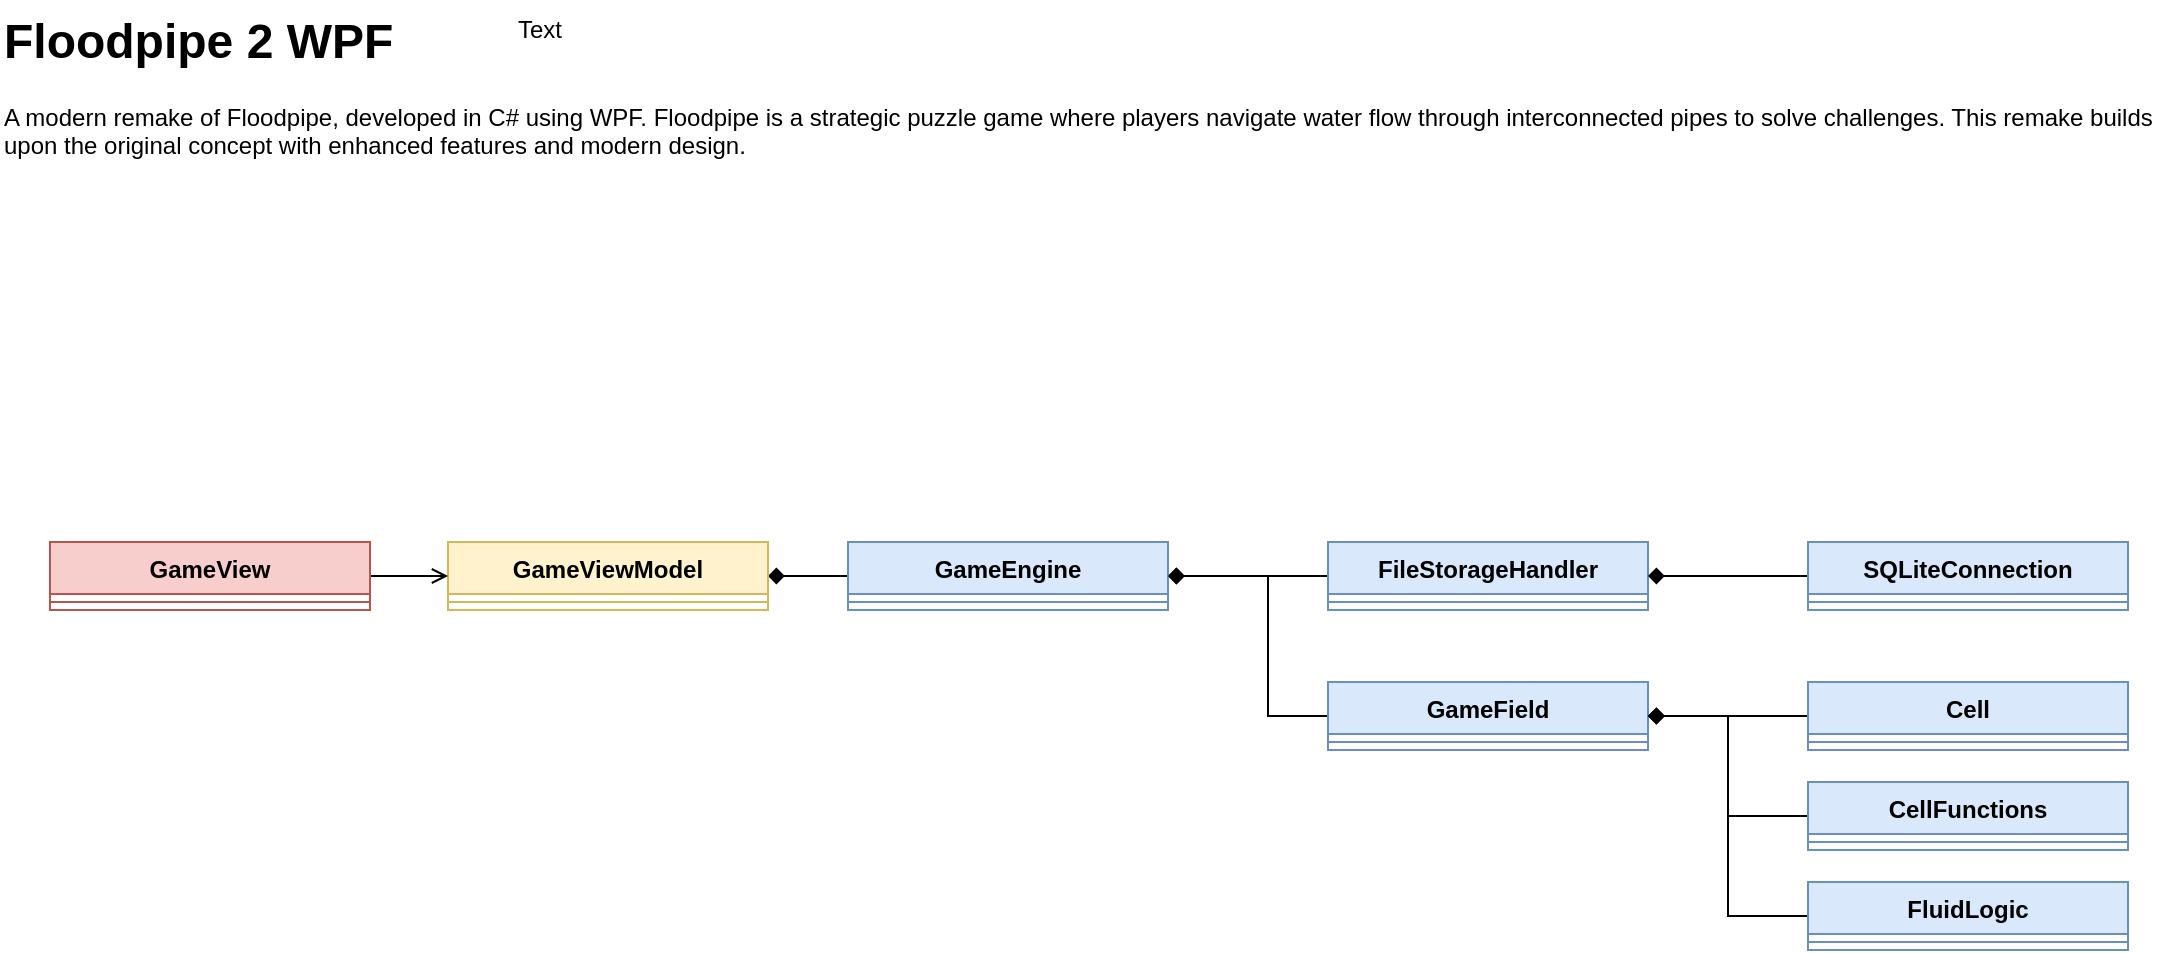 <mxfile version="24.8.2">
  <diagram name="Seite-1" id="x3OKeObT6cwDR5GEHmqI">
    <mxGraphModel dx="1195" dy="762" grid="1" gridSize="10" guides="1" tooltips="1" connect="1" arrows="1" fold="1" page="1" pageScale="1" pageWidth="1169" pageHeight="827" math="0" shadow="0">
      <root>
        <mxCell id="0" />
        <mxCell id="1" parent="0" />
        <mxCell id="aQWUqDMuQiKBiyQsWNQK-7" value="" style="edgeStyle=orthogonalEdgeStyle;rounded=0;orthogonalLoop=1;jettySize=auto;html=1;endArrow=none;endFill=0;startArrow=diamond;startFill=1;" edge="1" parent="1" source="aQWUqDMuQiKBiyQsWNQK-1" target="aQWUqDMuQiKBiyQsWNQK-5">
          <mxGeometry relative="1" as="geometry">
            <Array as="points">
              <mxPoint x="674" y="328" />
              <mxPoint x="674" y="398" />
            </Array>
          </mxGeometry>
        </mxCell>
        <mxCell id="aQWUqDMuQiKBiyQsWNQK-13" style="edgeStyle=orthogonalEdgeStyle;rounded=0;orthogonalLoop=1;jettySize=auto;html=1;endArrow=diamond;endFill=1;" edge="1" parent="1" source="aQWUqDMuQiKBiyQsWNQK-1" target="aQWUqDMuQiKBiyQsWNQK-11">
          <mxGeometry relative="1" as="geometry" />
        </mxCell>
        <mxCell id="aQWUqDMuQiKBiyQsWNQK-1" value="GameEngine" style="swimlane;fontStyle=1;align=center;verticalAlign=top;childLayout=stackLayout;horizontal=1;startSize=26;horizontalStack=0;resizeParent=1;resizeParentMax=0;resizeLast=0;collapsible=1;marginBottom=0;whiteSpace=wrap;html=1;fillColor=#dae8fc;strokeColor=#6c8ebf;" vertex="1" parent="1">
          <mxGeometry x="464" y="311" width="160" height="34" as="geometry" />
        </mxCell>
        <mxCell id="aQWUqDMuQiKBiyQsWNQK-3" value="" style="line;strokeWidth=1;fillColor=none;align=left;verticalAlign=middle;spacingTop=-1;spacingLeft=3;spacingRight=3;rotatable=0;labelPosition=right;points=[];portConstraint=eastwest;strokeColor=inherit;" vertex="1" parent="aQWUqDMuQiKBiyQsWNQK-1">
          <mxGeometry y="26" width="160" height="8" as="geometry" />
        </mxCell>
        <mxCell id="aQWUqDMuQiKBiyQsWNQK-5" value="GameField" style="swimlane;fontStyle=1;align=center;verticalAlign=top;childLayout=stackLayout;horizontal=1;startSize=26;horizontalStack=0;resizeParent=1;resizeParentMax=0;resizeLast=0;collapsible=1;marginBottom=0;whiteSpace=wrap;html=1;fillColor=#dae8fc;strokeColor=#6c8ebf;" vertex="1" parent="1">
          <mxGeometry x="704" y="381" width="160" height="34" as="geometry" />
        </mxCell>
        <mxCell id="aQWUqDMuQiKBiyQsWNQK-6" value="" style="line;strokeWidth=1;fillColor=none;align=left;verticalAlign=middle;spacingTop=-1;spacingLeft=3;spacingRight=3;rotatable=0;labelPosition=right;points=[];portConstraint=eastwest;strokeColor=inherit;" vertex="1" parent="aQWUqDMuQiKBiyQsWNQK-5">
          <mxGeometry y="26" width="160" height="8" as="geometry" />
        </mxCell>
        <mxCell id="aQWUqDMuQiKBiyQsWNQK-10" style="edgeStyle=orthogonalEdgeStyle;rounded=0;orthogonalLoop=1;jettySize=auto;html=1;endArrow=diamond;endFill=1;" edge="1" parent="1" source="aQWUqDMuQiKBiyQsWNQK-8" target="aQWUqDMuQiKBiyQsWNQK-1">
          <mxGeometry relative="1" as="geometry">
            <Array as="points">
              <mxPoint x="660" y="328" />
              <mxPoint x="660" y="328" />
            </Array>
          </mxGeometry>
        </mxCell>
        <mxCell id="aQWUqDMuQiKBiyQsWNQK-8" value="FileStorageHandler" style="swimlane;fontStyle=1;align=center;verticalAlign=top;childLayout=stackLayout;horizontal=1;startSize=26;horizontalStack=0;resizeParent=1;resizeParentMax=0;resizeLast=0;collapsible=1;marginBottom=0;whiteSpace=wrap;html=1;fillColor=#dae8fc;strokeColor=#6c8ebf;" vertex="1" parent="1">
          <mxGeometry x="704" y="311" width="160" height="34" as="geometry" />
        </mxCell>
        <mxCell id="aQWUqDMuQiKBiyQsWNQK-9" value="" style="line;strokeWidth=1;fillColor=none;align=left;verticalAlign=middle;spacingTop=-1;spacingLeft=3;spacingRight=3;rotatable=0;labelPosition=right;points=[];portConstraint=eastwest;strokeColor=inherit;" vertex="1" parent="aQWUqDMuQiKBiyQsWNQK-8">
          <mxGeometry y="26" width="160" height="8" as="geometry" />
        </mxCell>
        <mxCell id="aQWUqDMuQiKBiyQsWNQK-11" value="GameViewModel" style="swimlane;fontStyle=1;align=center;verticalAlign=top;childLayout=stackLayout;horizontal=1;startSize=26;horizontalStack=0;resizeParent=1;resizeParentMax=0;resizeLast=0;collapsible=1;marginBottom=0;whiteSpace=wrap;html=1;fillColor=#fff2cc;strokeColor=#d6b656;" vertex="1" parent="1">
          <mxGeometry x="264" y="311" width="160" height="34" as="geometry" />
        </mxCell>
        <mxCell id="aQWUqDMuQiKBiyQsWNQK-12" value="" style="line;strokeWidth=1;fillColor=none;align=left;verticalAlign=middle;spacingTop=-1;spacingLeft=3;spacingRight=3;rotatable=0;labelPosition=right;points=[];portConstraint=eastwest;strokeColor=inherit;" vertex="1" parent="aQWUqDMuQiKBiyQsWNQK-11">
          <mxGeometry y="26" width="160" height="8" as="geometry" />
        </mxCell>
        <mxCell id="aQWUqDMuQiKBiyQsWNQK-16" style="edgeStyle=orthogonalEdgeStyle;rounded=0;orthogonalLoop=1;jettySize=auto;html=1;endArrow=open;endFill=0;" edge="1" parent="1" source="aQWUqDMuQiKBiyQsWNQK-14" target="aQWUqDMuQiKBiyQsWNQK-11">
          <mxGeometry relative="1" as="geometry" />
        </mxCell>
        <mxCell id="aQWUqDMuQiKBiyQsWNQK-14" value="GameView" style="swimlane;fontStyle=1;align=center;verticalAlign=top;childLayout=stackLayout;horizontal=1;startSize=26;horizontalStack=0;resizeParent=1;resizeParentMax=0;resizeLast=0;collapsible=1;marginBottom=0;whiteSpace=wrap;html=1;fillColor=#f8cecc;strokeColor=#b85450;" vertex="1" parent="1">
          <mxGeometry x="65" y="311" width="160" height="34" as="geometry" />
        </mxCell>
        <mxCell id="aQWUqDMuQiKBiyQsWNQK-15" value="" style="line;strokeWidth=1;fillColor=none;align=left;verticalAlign=middle;spacingTop=-1;spacingLeft=3;spacingRight=3;rotatable=0;labelPosition=right;points=[];portConstraint=eastwest;strokeColor=inherit;" vertex="1" parent="aQWUqDMuQiKBiyQsWNQK-14">
          <mxGeometry y="26" width="160" height="8" as="geometry" />
        </mxCell>
        <mxCell id="aQWUqDMuQiKBiyQsWNQK-25" style="edgeStyle=orthogonalEdgeStyle;rounded=0;orthogonalLoop=1;jettySize=auto;html=1;endArrow=diamond;endFill=1;" edge="1" parent="1" source="aQWUqDMuQiKBiyQsWNQK-17" target="aQWUqDMuQiKBiyQsWNQK-5">
          <mxGeometry relative="1" as="geometry">
            <Array as="points">
              <mxPoint x="904" y="498" />
              <mxPoint x="904" y="398" />
            </Array>
          </mxGeometry>
        </mxCell>
        <mxCell id="aQWUqDMuQiKBiyQsWNQK-17" value="FluidLogic" style="swimlane;fontStyle=1;align=center;verticalAlign=top;childLayout=stackLayout;horizontal=1;startSize=26;horizontalStack=0;resizeParent=1;resizeParentMax=0;resizeLast=0;collapsible=1;marginBottom=0;whiteSpace=wrap;html=1;fillColor=#dae8fc;strokeColor=#6c8ebf;" vertex="1" parent="1">
          <mxGeometry x="944" y="481" width="160" height="34" as="geometry" />
        </mxCell>
        <mxCell id="aQWUqDMuQiKBiyQsWNQK-18" value="" style="line;strokeWidth=1;fillColor=none;align=left;verticalAlign=middle;spacingTop=-1;spacingLeft=3;spacingRight=3;rotatable=0;labelPosition=right;points=[];portConstraint=eastwest;strokeColor=inherit;" vertex="1" parent="aQWUqDMuQiKBiyQsWNQK-17">
          <mxGeometry y="26" width="160" height="8" as="geometry" />
        </mxCell>
        <mxCell id="aQWUqDMuQiKBiyQsWNQK-24" style="edgeStyle=orthogonalEdgeStyle;rounded=0;orthogonalLoop=1;jettySize=auto;html=1;endArrow=diamond;endFill=1;" edge="1" parent="1" source="aQWUqDMuQiKBiyQsWNQK-19" target="aQWUqDMuQiKBiyQsWNQK-5">
          <mxGeometry relative="1" as="geometry">
            <Array as="points">
              <mxPoint x="904" y="448" />
              <mxPoint x="904" y="398" />
            </Array>
          </mxGeometry>
        </mxCell>
        <mxCell id="aQWUqDMuQiKBiyQsWNQK-19" value="CellFunctions" style="swimlane;fontStyle=1;align=center;verticalAlign=top;childLayout=stackLayout;horizontal=1;startSize=26;horizontalStack=0;resizeParent=1;resizeParentMax=0;resizeLast=0;collapsible=1;marginBottom=0;whiteSpace=wrap;html=1;fillColor=#dae8fc;strokeColor=#6c8ebf;" vertex="1" parent="1">
          <mxGeometry x="944" y="431" width="160" height="34" as="geometry" />
        </mxCell>
        <mxCell id="aQWUqDMuQiKBiyQsWNQK-20" value="" style="line;strokeWidth=1;fillColor=none;align=left;verticalAlign=middle;spacingTop=-1;spacingLeft=3;spacingRight=3;rotatable=0;labelPosition=right;points=[];portConstraint=eastwest;strokeColor=inherit;" vertex="1" parent="aQWUqDMuQiKBiyQsWNQK-19">
          <mxGeometry y="26" width="160" height="8" as="geometry" />
        </mxCell>
        <mxCell id="aQWUqDMuQiKBiyQsWNQK-23" style="edgeStyle=orthogonalEdgeStyle;rounded=0;orthogonalLoop=1;jettySize=auto;html=1;endArrow=diamond;endFill=1;" edge="1" parent="1" source="aQWUqDMuQiKBiyQsWNQK-21" target="aQWUqDMuQiKBiyQsWNQK-5">
          <mxGeometry relative="1" as="geometry" />
        </mxCell>
        <mxCell id="aQWUqDMuQiKBiyQsWNQK-21" value="Cell" style="swimlane;fontStyle=1;align=center;verticalAlign=top;childLayout=stackLayout;horizontal=1;startSize=26;horizontalStack=0;resizeParent=1;resizeParentMax=0;resizeLast=0;collapsible=1;marginBottom=0;whiteSpace=wrap;html=1;fillColor=#dae8fc;strokeColor=#6c8ebf;" vertex="1" parent="1">
          <mxGeometry x="944" y="381" width="160" height="34" as="geometry" />
        </mxCell>
        <mxCell id="aQWUqDMuQiKBiyQsWNQK-22" value="" style="line;strokeWidth=1;fillColor=none;align=left;verticalAlign=middle;spacingTop=-1;spacingLeft=3;spacingRight=3;rotatable=0;labelPosition=right;points=[];portConstraint=eastwest;strokeColor=inherit;" vertex="1" parent="aQWUqDMuQiKBiyQsWNQK-21">
          <mxGeometry y="26" width="160" height="8" as="geometry" />
        </mxCell>
        <mxCell id="aQWUqDMuQiKBiyQsWNQK-28" style="edgeStyle=orthogonalEdgeStyle;rounded=0;orthogonalLoop=1;jettySize=auto;html=1;endArrow=diamond;endFill=1;" edge="1" parent="1" source="aQWUqDMuQiKBiyQsWNQK-26" target="aQWUqDMuQiKBiyQsWNQK-8">
          <mxGeometry relative="1" as="geometry" />
        </mxCell>
        <mxCell id="aQWUqDMuQiKBiyQsWNQK-26" value="SQLiteConnection" style="swimlane;fontStyle=1;align=center;verticalAlign=top;childLayout=stackLayout;horizontal=1;startSize=26;horizontalStack=0;resizeParent=1;resizeParentMax=0;resizeLast=0;collapsible=1;marginBottom=0;whiteSpace=wrap;html=1;fillColor=#dae8fc;strokeColor=#6c8ebf;" vertex="1" parent="1">
          <mxGeometry x="944" y="311" width="160" height="34" as="geometry" />
        </mxCell>
        <mxCell id="aQWUqDMuQiKBiyQsWNQK-27" value="" style="line;strokeWidth=1;fillColor=none;align=left;verticalAlign=middle;spacingTop=-1;spacingLeft=3;spacingRight=3;rotatable=0;labelPosition=right;points=[];portConstraint=eastwest;strokeColor=inherit;" vertex="1" parent="aQWUqDMuQiKBiyQsWNQK-26">
          <mxGeometry y="26" width="160" height="8" as="geometry" />
        </mxCell>
        <mxCell id="aQWUqDMuQiKBiyQsWNQK-29" value="Text" style="text;html=1;align=center;verticalAlign=middle;whiteSpace=wrap;rounded=0;" vertex="1" parent="1">
          <mxGeometry x="280" y="40" width="60" height="30" as="geometry" />
        </mxCell>
        <mxCell id="aQWUqDMuQiKBiyQsWNQK-30" value="&lt;h1 style=&quot;margin-top: 0px;&quot;&gt;Floodpipe 2 WPF&lt;/h1&gt;&lt;p&gt;A modern remake of Floodpipe, developed in C# using WPF.&amp;nbsp;&lt;span style=&quot;background-color: initial;&quot;&gt;Floodpipe is a strategic puzzle game where players navigate water flow through interconnected pipes to solve challenges. This remake builds upon the original concept with enhanced features and modern design.&lt;/span&gt;&lt;/p&gt;" style="text;html=1;whiteSpace=wrap;overflow=hidden;rounded=0;" vertex="1" parent="1">
          <mxGeometry x="40" y="40" width="1080" height="120" as="geometry" />
        </mxCell>
      </root>
    </mxGraphModel>
  </diagram>
</mxfile>
